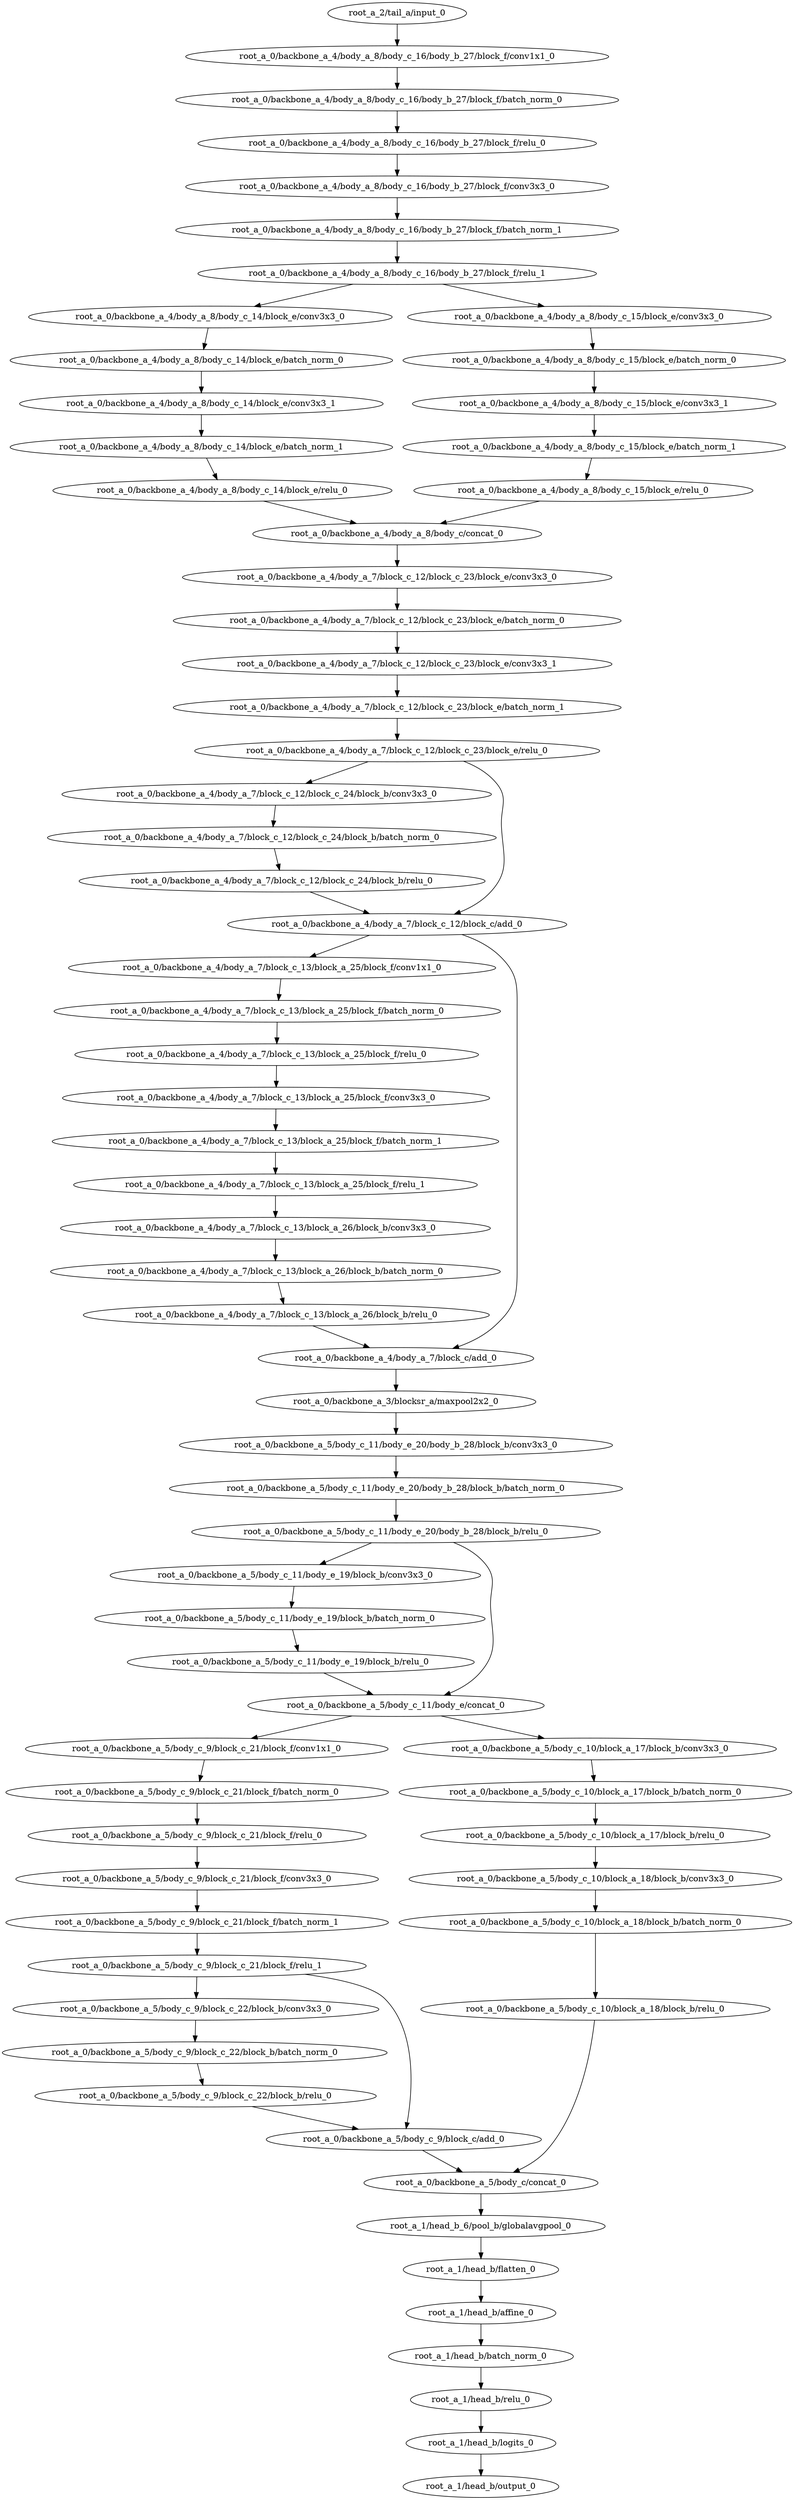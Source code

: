 digraph root_a {
	"root_a_2/tail_a/input_0"
	"root_a_0/backbone_a_4/body_a_8/body_c_16/body_b_27/block_f/conv1x1_0"
	"root_a_0/backbone_a_4/body_a_8/body_c_16/body_b_27/block_f/batch_norm_0"
	"root_a_0/backbone_a_4/body_a_8/body_c_16/body_b_27/block_f/relu_0"
	"root_a_0/backbone_a_4/body_a_8/body_c_16/body_b_27/block_f/conv3x3_0"
	"root_a_0/backbone_a_4/body_a_8/body_c_16/body_b_27/block_f/batch_norm_1"
	"root_a_0/backbone_a_4/body_a_8/body_c_16/body_b_27/block_f/relu_1"
	"root_a_0/backbone_a_4/body_a_8/body_c_14/block_e/conv3x3_0"
	"root_a_0/backbone_a_4/body_a_8/body_c_14/block_e/batch_norm_0"
	"root_a_0/backbone_a_4/body_a_8/body_c_14/block_e/conv3x3_1"
	"root_a_0/backbone_a_4/body_a_8/body_c_14/block_e/batch_norm_1"
	"root_a_0/backbone_a_4/body_a_8/body_c_14/block_e/relu_0"
	"root_a_0/backbone_a_4/body_a_8/body_c_15/block_e/conv3x3_0"
	"root_a_0/backbone_a_4/body_a_8/body_c_15/block_e/batch_norm_0"
	"root_a_0/backbone_a_4/body_a_8/body_c_15/block_e/conv3x3_1"
	"root_a_0/backbone_a_4/body_a_8/body_c_15/block_e/batch_norm_1"
	"root_a_0/backbone_a_4/body_a_8/body_c_15/block_e/relu_0"
	"root_a_0/backbone_a_4/body_a_8/body_c/concat_0"
	"root_a_0/backbone_a_4/body_a_7/block_c_12/block_c_23/block_e/conv3x3_0"
	"root_a_0/backbone_a_4/body_a_7/block_c_12/block_c_23/block_e/batch_norm_0"
	"root_a_0/backbone_a_4/body_a_7/block_c_12/block_c_23/block_e/conv3x3_1"
	"root_a_0/backbone_a_4/body_a_7/block_c_12/block_c_23/block_e/batch_norm_1"
	"root_a_0/backbone_a_4/body_a_7/block_c_12/block_c_23/block_e/relu_0"
	"root_a_0/backbone_a_4/body_a_7/block_c_12/block_c_24/block_b/conv3x3_0"
	"root_a_0/backbone_a_4/body_a_7/block_c_12/block_c_24/block_b/batch_norm_0"
	"root_a_0/backbone_a_4/body_a_7/block_c_12/block_c_24/block_b/relu_0"
	"root_a_0/backbone_a_4/body_a_7/block_c_12/block_c/add_0"
	"root_a_0/backbone_a_4/body_a_7/block_c_13/block_a_25/block_f/conv1x1_0"
	"root_a_0/backbone_a_4/body_a_7/block_c_13/block_a_25/block_f/batch_norm_0"
	"root_a_0/backbone_a_4/body_a_7/block_c_13/block_a_25/block_f/relu_0"
	"root_a_0/backbone_a_4/body_a_7/block_c_13/block_a_25/block_f/conv3x3_0"
	"root_a_0/backbone_a_4/body_a_7/block_c_13/block_a_25/block_f/batch_norm_1"
	"root_a_0/backbone_a_4/body_a_7/block_c_13/block_a_25/block_f/relu_1"
	"root_a_0/backbone_a_4/body_a_7/block_c_13/block_a_26/block_b/conv3x3_0"
	"root_a_0/backbone_a_4/body_a_7/block_c_13/block_a_26/block_b/batch_norm_0"
	"root_a_0/backbone_a_4/body_a_7/block_c_13/block_a_26/block_b/relu_0"
	"root_a_0/backbone_a_4/body_a_7/block_c/add_0"
	"root_a_0/backbone_a_3/blocksr_a/maxpool2x2_0"
	"root_a_0/backbone_a_5/body_c_11/body_e_20/body_b_28/block_b/conv3x3_0"
	"root_a_0/backbone_a_5/body_c_11/body_e_20/body_b_28/block_b/batch_norm_0"
	"root_a_0/backbone_a_5/body_c_11/body_e_20/body_b_28/block_b/relu_0"
	"root_a_0/backbone_a_5/body_c_11/body_e_19/block_b/conv3x3_0"
	"root_a_0/backbone_a_5/body_c_11/body_e_19/block_b/batch_norm_0"
	"root_a_0/backbone_a_5/body_c_11/body_e_19/block_b/relu_0"
	"root_a_0/backbone_a_5/body_c_11/body_e/concat_0"
	"root_a_0/backbone_a_5/body_c_9/block_c_21/block_f/conv1x1_0"
	"root_a_0/backbone_a_5/body_c_9/block_c_21/block_f/batch_norm_0"
	"root_a_0/backbone_a_5/body_c_9/block_c_21/block_f/relu_0"
	"root_a_0/backbone_a_5/body_c_9/block_c_21/block_f/conv3x3_0"
	"root_a_0/backbone_a_5/body_c_9/block_c_21/block_f/batch_norm_1"
	"root_a_0/backbone_a_5/body_c_9/block_c_21/block_f/relu_1"
	"root_a_0/backbone_a_5/body_c_9/block_c_22/block_b/conv3x3_0"
	"root_a_0/backbone_a_5/body_c_9/block_c_22/block_b/batch_norm_0"
	"root_a_0/backbone_a_5/body_c_9/block_c_22/block_b/relu_0"
	"root_a_0/backbone_a_5/body_c_9/block_c/add_0"
	"root_a_0/backbone_a_5/body_c_10/block_a_17/block_b/conv3x3_0"
	"root_a_0/backbone_a_5/body_c_10/block_a_17/block_b/batch_norm_0"
	"root_a_0/backbone_a_5/body_c_10/block_a_17/block_b/relu_0"
	"root_a_0/backbone_a_5/body_c_10/block_a_18/block_b/conv3x3_0"
	"root_a_0/backbone_a_5/body_c_10/block_a_18/block_b/batch_norm_0"
	"root_a_0/backbone_a_5/body_c_10/block_a_18/block_b/relu_0"
	"root_a_0/backbone_a_5/body_c/concat_0"
	"root_a_1/head_b_6/pool_b/globalavgpool_0"
	"root_a_1/head_b/flatten_0"
	"root_a_1/head_b/affine_0"
	"root_a_1/head_b/batch_norm_0"
	"root_a_1/head_b/relu_0"
	"root_a_1/head_b/logits_0"
	"root_a_1/head_b/output_0"

	"root_a_2/tail_a/input_0" -> "root_a_0/backbone_a_4/body_a_8/body_c_16/body_b_27/block_f/conv1x1_0"
	"root_a_0/backbone_a_4/body_a_8/body_c_16/body_b_27/block_f/conv1x1_0" -> "root_a_0/backbone_a_4/body_a_8/body_c_16/body_b_27/block_f/batch_norm_0"
	"root_a_0/backbone_a_4/body_a_8/body_c_16/body_b_27/block_f/batch_norm_0" -> "root_a_0/backbone_a_4/body_a_8/body_c_16/body_b_27/block_f/relu_0"
	"root_a_0/backbone_a_4/body_a_8/body_c_16/body_b_27/block_f/relu_0" -> "root_a_0/backbone_a_4/body_a_8/body_c_16/body_b_27/block_f/conv3x3_0"
	"root_a_0/backbone_a_4/body_a_8/body_c_16/body_b_27/block_f/conv3x3_0" -> "root_a_0/backbone_a_4/body_a_8/body_c_16/body_b_27/block_f/batch_norm_1"
	"root_a_0/backbone_a_4/body_a_8/body_c_16/body_b_27/block_f/batch_norm_1" -> "root_a_0/backbone_a_4/body_a_8/body_c_16/body_b_27/block_f/relu_1"
	"root_a_0/backbone_a_4/body_a_8/body_c_16/body_b_27/block_f/relu_1" -> "root_a_0/backbone_a_4/body_a_8/body_c_14/block_e/conv3x3_0"
	"root_a_0/backbone_a_4/body_a_8/body_c_14/block_e/conv3x3_0" -> "root_a_0/backbone_a_4/body_a_8/body_c_14/block_e/batch_norm_0"
	"root_a_0/backbone_a_4/body_a_8/body_c_14/block_e/batch_norm_0" -> "root_a_0/backbone_a_4/body_a_8/body_c_14/block_e/conv3x3_1"
	"root_a_0/backbone_a_4/body_a_8/body_c_14/block_e/conv3x3_1" -> "root_a_0/backbone_a_4/body_a_8/body_c_14/block_e/batch_norm_1"
	"root_a_0/backbone_a_4/body_a_8/body_c_14/block_e/batch_norm_1" -> "root_a_0/backbone_a_4/body_a_8/body_c_14/block_e/relu_0"
	"root_a_0/backbone_a_4/body_a_8/body_c_16/body_b_27/block_f/relu_1" -> "root_a_0/backbone_a_4/body_a_8/body_c_15/block_e/conv3x3_0"
	"root_a_0/backbone_a_4/body_a_8/body_c_15/block_e/conv3x3_0" -> "root_a_0/backbone_a_4/body_a_8/body_c_15/block_e/batch_norm_0"
	"root_a_0/backbone_a_4/body_a_8/body_c_15/block_e/batch_norm_0" -> "root_a_0/backbone_a_4/body_a_8/body_c_15/block_e/conv3x3_1"
	"root_a_0/backbone_a_4/body_a_8/body_c_15/block_e/conv3x3_1" -> "root_a_0/backbone_a_4/body_a_8/body_c_15/block_e/batch_norm_1"
	"root_a_0/backbone_a_4/body_a_8/body_c_15/block_e/batch_norm_1" -> "root_a_0/backbone_a_4/body_a_8/body_c_15/block_e/relu_0"
	"root_a_0/backbone_a_4/body_a_8/body_c_14/block_e/relu_0" -> "root_a_0/backbone_a_4/body_a_8/body_c/concat_0"
	"root_a_0/backbone_a_4/body_a_8/body_c_15/block_e/relu_0" -> "root_a_0/backbone_a_4/body_a_8/body_c/concat_0"
	"root_a_0/backbone_a_4/body_a_8/body_c/concat_0" -> "root_a_0/backbone_a_4/body_a_7/block_c_12/block_c_23/block_e/conv3x3_0"
	"root_a_0/backbone_a_4/body_a_7/block_c_12/block_c_23/block_e/conv3x3_0" -> "root_a_0/backbone_a_4/body_a_7/block_c_12/block_c_23/block_e/batch_norm_0"
	"root_a_0/backbone_a_4/body_a_7/block_c_12/block_c_23/block_e/batch_norm_0" -> "root_a_0/backbone_a_4/body_a_7/block_c_12/block_c_23/block_e/conv3x3_1"
	"root_a_0/backbone_a_4/body_a_7/block_c_12/block_c_23/block_e/conv3x3_1" -> "root_a_0/backbone_a_4/body_a_7/block_c_12/block_c_23/block_e/batch_norm_1"
	"root_a_0/backbone_a_4/body_a_7/block_c_12/block_c_23/block_e/batch_norm_1" -> "root_a_0/backbone_a_4/body_a_7/block_c_12/block_c_23/block_e/relu_0"
	"root_a_0/backbone_a_4/body_a_7/block_c_12/block_c_23/block_e/relu_0" -> "root_a_0/backbone_a_4/body_a_7/block_c_12/block_c_24/block_b/conv3x3_0"
	"root_a_0/backbone_a_4/body_a_7/block_c_12/block_c_24/block_b/conv3x3_0" -> "root_a_0/backbone_a_4/body_a_7/block_c_12/block_c_24/block_b/batch_norm_0"
	"root_a_0/backbone_a_4/body_a_7/block_c_12/block_c_24/block_b/batch_norm_0" -> "root_a_0/backbone_a_4/body_a_7/block_c_12/block_c_24/block_b/relu_0"
	"root_a_0/backbone_a_4/body_a_7/block_c_12/block_c_24/block_b/relu_0" -> "root_a_0/backbone_a_4/body_a_7/block_c_12/block_c/add_0"
	"root_a_0/backbone_a_4/body_a_7/block_c_12/block_c_23/block_e/relu_0" -> "root_a_0/backbone_a_4/body_a_7/block_c_12/block_c/add_0"
	"root_a_0/backbone_a_4/body_a_7/block_c_12/block_c/add_0" -> "root_a_0/backbone_a_4/body_a_7/block_c_13/block_a_25/block_f/conv1x1_0"
	"root_a_0/backbone_a_4/body_a_7/block_c_13/block_a_25/block_f/conv1x1_0" -> "root_a_0/backbone_a_4/body_a_7/block_c_13/block_a_25/block_f/batch_norm_0"
	"root_a_0/backbone_a_4/body_a_7/block_c_13/block_a_25/block_f/batch_norm_0" -> "root_a_0/backbone_a_4/body_a_7/block_c_13/block_a_25/block_f/relu_0"
	"root_a_0/backbone_a_4/body_a_7/block_c_13/block_a_25/block_f/relu_0" -> "root_a_0/backbone_a_4/body_a_7/block_c_13/block_a_25/block_f/conv3x3_0"
	"root_a_0/backbone_a_4/body_a_7/block_c_13/block_a_25/block_f/conv3x3_0" -> "root_a_0/backbone_a_4/body_a_7/block_c_13/block_a_25/block_f/batch_norm_1"
	"root_a_0/backbone_a_4/body_a_7/block_c_13/block_a_25/block_f/batch_norm_1" -> "root_a_0/backbone_a_4/body_a_7/block_c_13/block_a_25/block_f/relu_1"
	"root_a_0/backbone_a_4/body_a_7/block_c_13/block_a_25/block_f/relu_1" -> "root_a_0/backbone_a_4/body_a_7/block_c_13/block_a_26/block_b/conv3x3_0"
	"root_a_0/backbone_a_4/body_a_7/block_c_13/block_a_26/block_b/conv3x3_0" -> "root_a_0/backbone_a_4/body_a_7/block_c_13/block_a_26/block_b/batch_norm_0"
	"root_a_0/backbone_a_4/body_a_7/block_c_13/block_a_26/block_b/batch_norm_0" -> "root_a_0/backbone_a_4/body_a_7/block_c_13/block_a_26/block_b/relu_0"
	"root_a_0/backbone_a_4/body_a_7/block_c_12/block_c/add_0" -> "root_a_0/backbone_a_4/body_a_7/block_c/add_0"
	"root_a_0/backbone_a_4/body_a_7/block_c_13/block_a_26/block_b/relu_0" -> "root_a_0/backbone_a_4/body_a_7/block_c/add_0"
	"root_a_0/backbone_a_4/body_a_7/block_c/add_0" -> "root_a_0/backbone_a_3/blocksr_a/maxpool2x2_0"
	"root_a_0/backbone_a_3/blocksr_a/maxpool2x2_0" -> "root_a_0/backbone_a_5/body_c_11/body_e_20/body_b_28/block_b/conv3x3_0"
	"root_a_0/backbone_a_5/body_c_11/body_e_20/body_b_28/block_b/conv3x3_0" -> "root_a_0/backbone_a_5/body_c_11/body_e_20/body_b_28/block_b/batch_norm_0"
	"root_a_0/backbone_a_5/body_c_11/body_e_20/body_b_28/block_b/batch_norm_0" -> "root_a_0/backbone_a_5/body_c_11/body_e_20/body_b_28/block_b/relu_0"
	"root_a_0/backbone_a_5/body_c_11/body_e_20/body_b_28/block_b/relu_0" -> "root_a_0/backbone_a_5/body_c_11/body_e_19/block_b/conv3x3_0"
	"root_a_0/backbone_a_5/body_c_11/body_e_19/block_b/conv3x3_0" -> "root_a_0/backbone_a_5/body_c_11/body_e_19/block_b/batch_norm_0"
	"root_a_0/backbone_a_5/body_c_11/body_e_19/block_b/batch_norm_0" -> "root_a_0/backbone_a_5/body_c_11/body_e_19/block_b/relu_0"
	"root_a_0/backbone_a_5/body_c_11/body_e_19/block_b/relu_0" -> "root_a_0/backbone_a_5/body_c_11/body_e/concat_0"
	"root_a_0/backbone_a_5/body_c_11/body_e_20/body_b_28/block_b/relu_0" -> "root_a_0/backbone_a_5/body_c_11/body_e/concat_0"
	"root_a_0/backbone_a_5/body_c_11/body_e/concat_0" -> "root_a_0/backbone_a_5/body_c_9/block_c_21/block_f/conv1x1_0"
	"root_a_0/backbone_a_5/body_c_9/block_c_21/block_f/conv1x1_0" -> "root_a_0/backbone_a_5/body_c_9/block_c_21/block_f/batch_norm_0"
	"root_a_0/backbone_a_5/body_c_9/block_c_21/block_f/batch_norm_0" -> "root_a_0/backbone_a_5/body_c_9/block_c_21/block_f/relu_0"
	"root_a_0/backbone_a_5/body_c_9/block_c_21/block_f/relu_0" -> "root_a_0/backbone_a_5/body_c_9/block_c_21/block_f/conv3x3_0"
	"root_a_0/backbone_a_5/body_c_9/block_c_21/block_f/conv3x3_0" -> "root_a_0/backbone_a_5/body_c_9/block_c_21/block_f/batch_norm_1"
	"root_a_0/backbone_a_5/body_c_9/block_c_21/block_f/batch_norm_1" -> "root_a_0/backbone_a_5/body_c_9/block_c_21/block_f/relu_1"
	"root_a_0/backbone_a_5/body_c_9/block_c_21/block_f/relu_1" -> "root_a_0/backbone_a_5/body_c_9/block_c_22/block_b/conv3x3_0"
	"root_a_0/backbone_a_5/body_c_9/block_c_22/block_b/conv3x3_0" -> "root_a_0/backbone_a_5/body_c_9/block_c_22/block_b/batch_norm_0"
	"root_a_0/backbone_a_5/body_c_9/block_c_22/block_b/batch_norm_0" -> "root_a_0/backbone_a_5/body_c_9/block_c_22/block_b/relu_0"
	"root_a_0/backbone_a_5/body_c_9/block_c_22/block_b/relu_0" -> "root_a_0/backbone_a_5/body_c_9/block_c/add_0"
	"root_a_0/backbone_a_5/body_c_9/block_c_21/block_f/relu_1" -> "root_a_0/backbone_a_5/body_c_9/block_c/add_0"
	"root_a_0/backbone_a_5/body_c_11/body_e/concat_0" -> "root_a_0/backbone_a_5/body_c_10/block_a_17/block_b/conv3x3_0"
	"root_a_0/backbone_a_5/body_c_10/block_a_17/block_b/conv3x3_0" -> "root_a_0/backbone_a_5/body_c_10/block_a_17/block_b/batch_norm_0"
	"root_a_0/backbone_a_5/body_c_10/block_a_17/block_b/batch_norm_0" -> "root_a_0/backbone_a_5/body_c_10/block_a_17/block_b/relu_0"
	"root_a_0/backbone_a_5/body_c_10/block_a_17/block_b/relu_0" -> "root_a_0/backbone_a_5/body_c_10/block_a_18/block_b/conv3x3_0"
	"root_a_0/backbone_a_5/body_c_10/block_a_18/block_b/conv3x3_0" -> "root_a_0/backbone_a_5/body_c_10/block_a_18/block_b/batch_norm_0"
	"root_a_0/backbone_a_5/body_c_10/block_a_18/block_b/batch_norm_0" -> "root_a_0/backbone_a_5/body_c_10/block_a_18/block_b/relu_0"
	"root_a_0/backbone_a_5/body_c_9/block_c/add_0" -> "root_a_0/backbone_a_5/body_c/concat_0"
	"root_a_0/backbone_a_5/body_c_10/block_a_18/block_b/relu_0" -> "root_a_0/backbone_a_5/body_c/concat_0"
	"root_a_0/backbone_a_5/body_c/concat_0" -> "root_a_1/head_b_6/pool_b/globalavgpool_0"
	"root_a_1/head_b_6/pool_b/globalavgpool_0" -> "root_a_1/head_b/flatten_0"
	"root_a_1/head_b/flatten_0" -> "root_a_1/head_b/affine_0"
	"root_a_1/head_b/affine_0" -> "root_a_1/head_b/batch_norm_0"
	"root_a_1/head_b/batch_norm_0" -> "root_a_1/head_b/relu_0"
	"root_a_1/head_b/relu_0" -> "root_a_1/head_b/logits_0"
	"root_a_1/head_b/logits_0" -> "root_a_1/head_b/output_0"

}